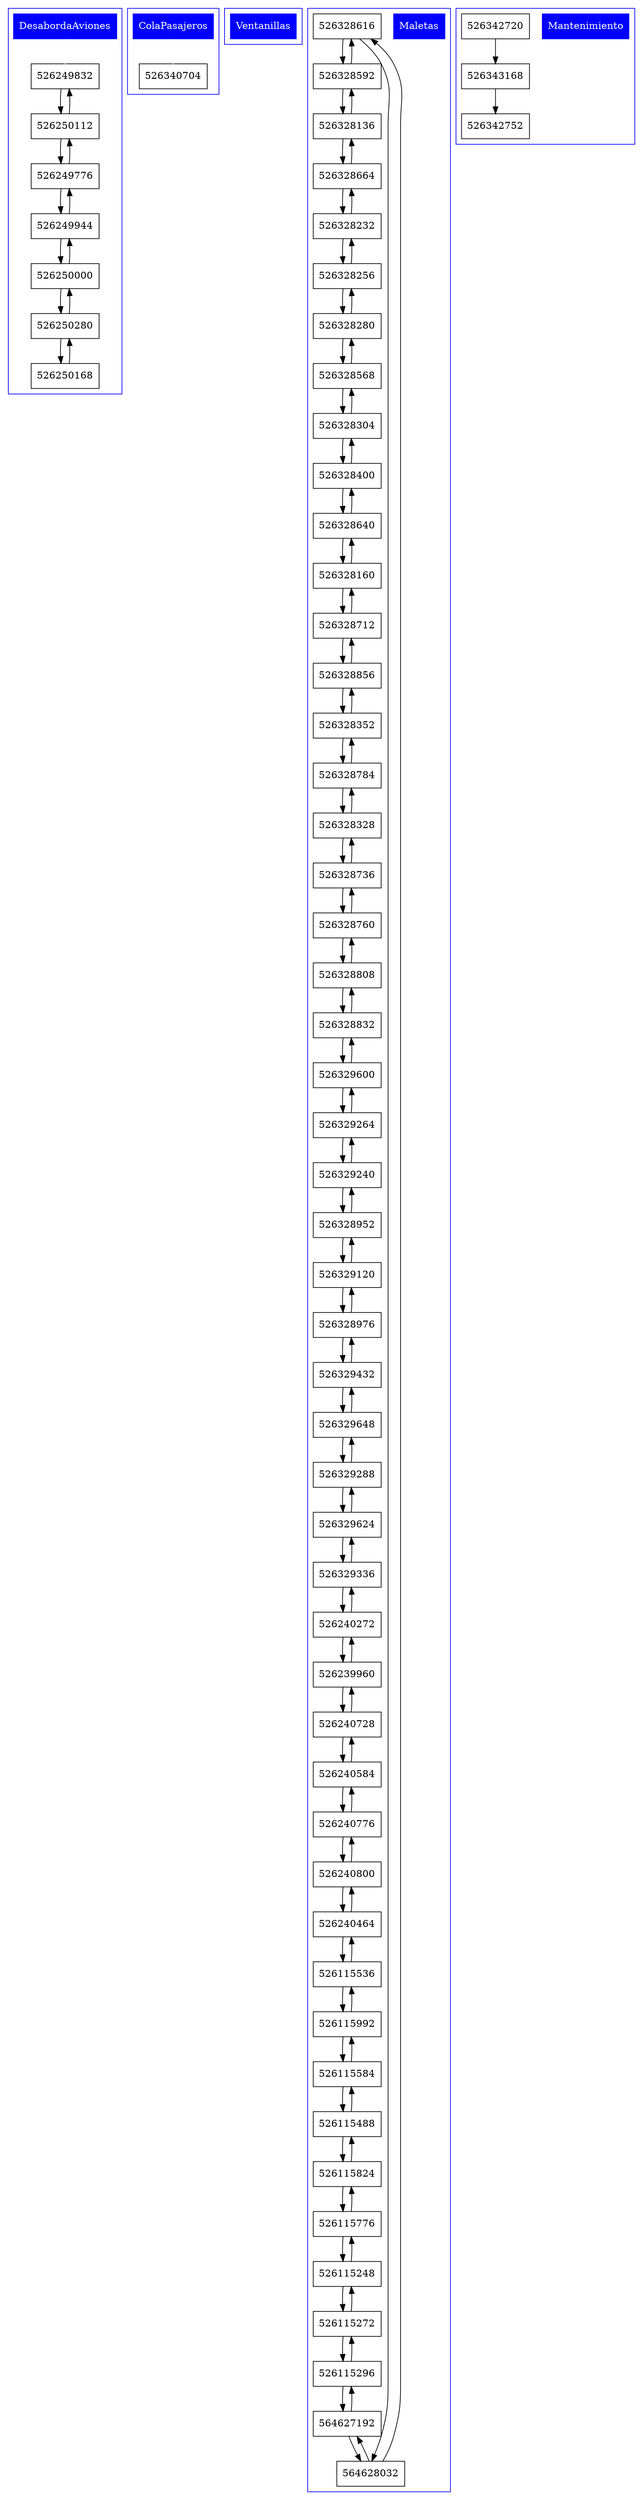 digraph Hola{
subgraph cluster_0{
encabezadoAviones[label = DesabordaAviones color = blue style= filled fontcolor = white shape = box];
node[shape = box]526249832;
encabezadoAviones -> 526249832 [color = white];
node[shape = box]526250112;
526249832 -> 526250112;
526250112 ->526249832;
node[shape = box]526249776;
526250112 -> 526249776;
526249776 ->526250112;
node[shape = box]526249944;
526249776 -> 526249944;
526249944 ->526249776;
node[shape = box]526250000;
526249944 -> 526250000;
526250000 ->526249944;
node[shape = box]526250280;
526250000 -> 526250280;
526250280 ->526250000;
node[shape = box]526250168;
526250280 -> 526250168;
526250168 ->526250280;
color = blue 
}subgraph cluster_1{
encabezadoDesabordaje[label = ColaPasajeros color = blue style= filled fontcolor = white shape = box];
node [shape=box]526340704;
encabezadoDesabordaje -> 526340704 [color = white];
color= blue 
}subgraph cluster_2{
encabezadoVentanilla[label = Ventanillas color = blue style= filled fontcolor = white shape = box];
color=blue
}subgraph cluster_3{
maletas[label = Maletas color = blue style= filled fontcolor = white shape = box];
node [shape=box ]526328616;
node [shape=box ]526328592;
526328616 -> 526328592;
526328592 -> 526328616;
node [shape=box ]526328136;
526328592 -> 526328136;
526328136 -> 526328592;
node [shape=box ]526328664;
526328136 -> 526328664;
526328664 -> 526328136;
node [shape=box ]526328232;
526328664 -> 526328232;
526328232 -> 526328664;
node [shape=box ]526328256;
526328232 -> 526328256;
526328256 -> 526328232;
node [shape=box ]526328280;
526328256 -> 526328280;
526328280 -> 526328256;
node [shape=box ]526328568;
526328280 -> 526328568;
526328568 -> 526328280;
node [shape=box ]526328304;
526328568 -> 526328304;
526328304 -> 526328568;
node [shape=box ]526328400;
526328304 -> 526328400;
526328400 -> 526328304;
node [shape=box ]526328640;
526328400 -> 526328640;
526328640 -> 526328400;
node [shape=box ]526328160;
526328640 -> 526328160;
526328160 -> 526328640;
node [shape=box ]526328712;
526328160 -> 526328712;
526328712 -> 526328160;
node [shape=box ]526328856;
526328712 -> 526328856;
526328856 -> 526328712;
node [shape=box ]526328352;
526328856 -> 526328352;
526328352 -> 526328856;
node [shape=box ]526328784;
526328352 -> 526328784;
526328784 -> 526328352;
node [shape=box ]526328328;
526328784 -> 526328328;
526328328 -> 526328784;
node [shape=box ]526328736;
526328328 -> 526328736;
526328736 -> 526328328;
node [shape=box ]526328760;
526328736 -> 526328760;
526328760 -> 526328736;
node [shape=box ]526328808;
526328760 -> 526328808;
526328808 -> 526328760;
node [shape=box ]526328832;
526328808 -> 526328832;
526328832 -> 526328808;
node [shape=box ]526329600;
526328832 -> 526329600;
526329600 -> 526328832;
node [shape=box ]526329264;
526329600 -> 526329264;
526329264 -> 526329600;
node [shape=box ]526329240;
526329264 -> 526329240;
526329240 -> 526329264;
node [shape=box ]526328952;
526329240 -> 526328952;
526328952 -> 526329240;
node [shape=box ]526329120;
526328952 -> 526329120;
526329120 -> 526328952;
node [shape=box ]526328976;
526329120 -> 526328976;
526328976 -> 526329120;
node [shape=box ]526329432;
526328976 -> 526329432;
526329432 -> 526328976;
node [shape=box ]526329648;
526329432 -> 526329648;
526329648 -> 526329432;
node [shape=box ]526329288;
526329648 -> 526329288;
526329288 -> 526329648;
node [shape=box ]526329624;
526329288 -> 526329624;
526329624 -> 526329288;
node [shape=box ]526329336;
526329624 -> 526329336;
526329336 -> 526329624;
node [shape=box ]526240272;
526329336 -> 526240272;
526240272 -> 526329336;
node [shape=box ]526239960;
526240272 -> 526239960;
526239960 -> 526240272;
node [shape=box ]526240728;
526239960 -> 526240728;
526240728 -> 526239960;
node [shape=box ]526240584;
526240728 -> 526240584;
526240584 -> 526240728;
node [shape=box ]526240776;
526240584 -> 526240776;
526240776 -> 526240584;
node [shape=box ]526240800;
526240776 -> 526240800;
526240800 -> 526240776;
node [shape=box ]526240464;
526240800 -> 526240464;
526240464 -> 526240800;
node [shape=box ]526115536;
526240464 -> 526115536;
526115536 -> 526240464;
node [shape=box ]526115992;
526115536 -> 526115992;
526115992 -> 526115536;
node [shape=box ]526115584;
526115992 -> 526115584;
526115584 -> 526115992;
node [shape=box ]526115488;
526115584 -> 526115488;
526115488 -> 526115584;
node [shape=box ]526115824;
526115488 -> 526115824;
526115824 -> 526115488;
node [shape=box ]526115776;
526115824 -> 526115776;
526115776 -> 526115824;
node [shape=box ]526115248;
526115776 -> 526115248;
526115248 -> 526115776;
node [shape=box ]526115272;
526115248 -> 526115272;
526115272 -> 526115248;
node [shape=box ]526115296;
526115272 -> 526115296;
526115296 -> 526115272;
node [shape=box ]564627192;
526115296 -> 564627192;
564627192 -> 526115296;
node [shape=box ]564628032;
564627192 -> 564628032;
564628032 -> 564627192;
526328616 -> 564628032;
564628032 -> 526328616;
color = blue
}subgraph cluster_4{
manteminiento[label = Mantenimiento color = blue style= filled fontcolor = white shape = box];
node [shape=box ]526342720;
node [shape=box ]526343168;
526342720 -> 526343168;
node [shape=box ]526342752;
526343168 -> 526342752;
subgraph cluster_5{
color = blue 
}color = blue
}
} 
